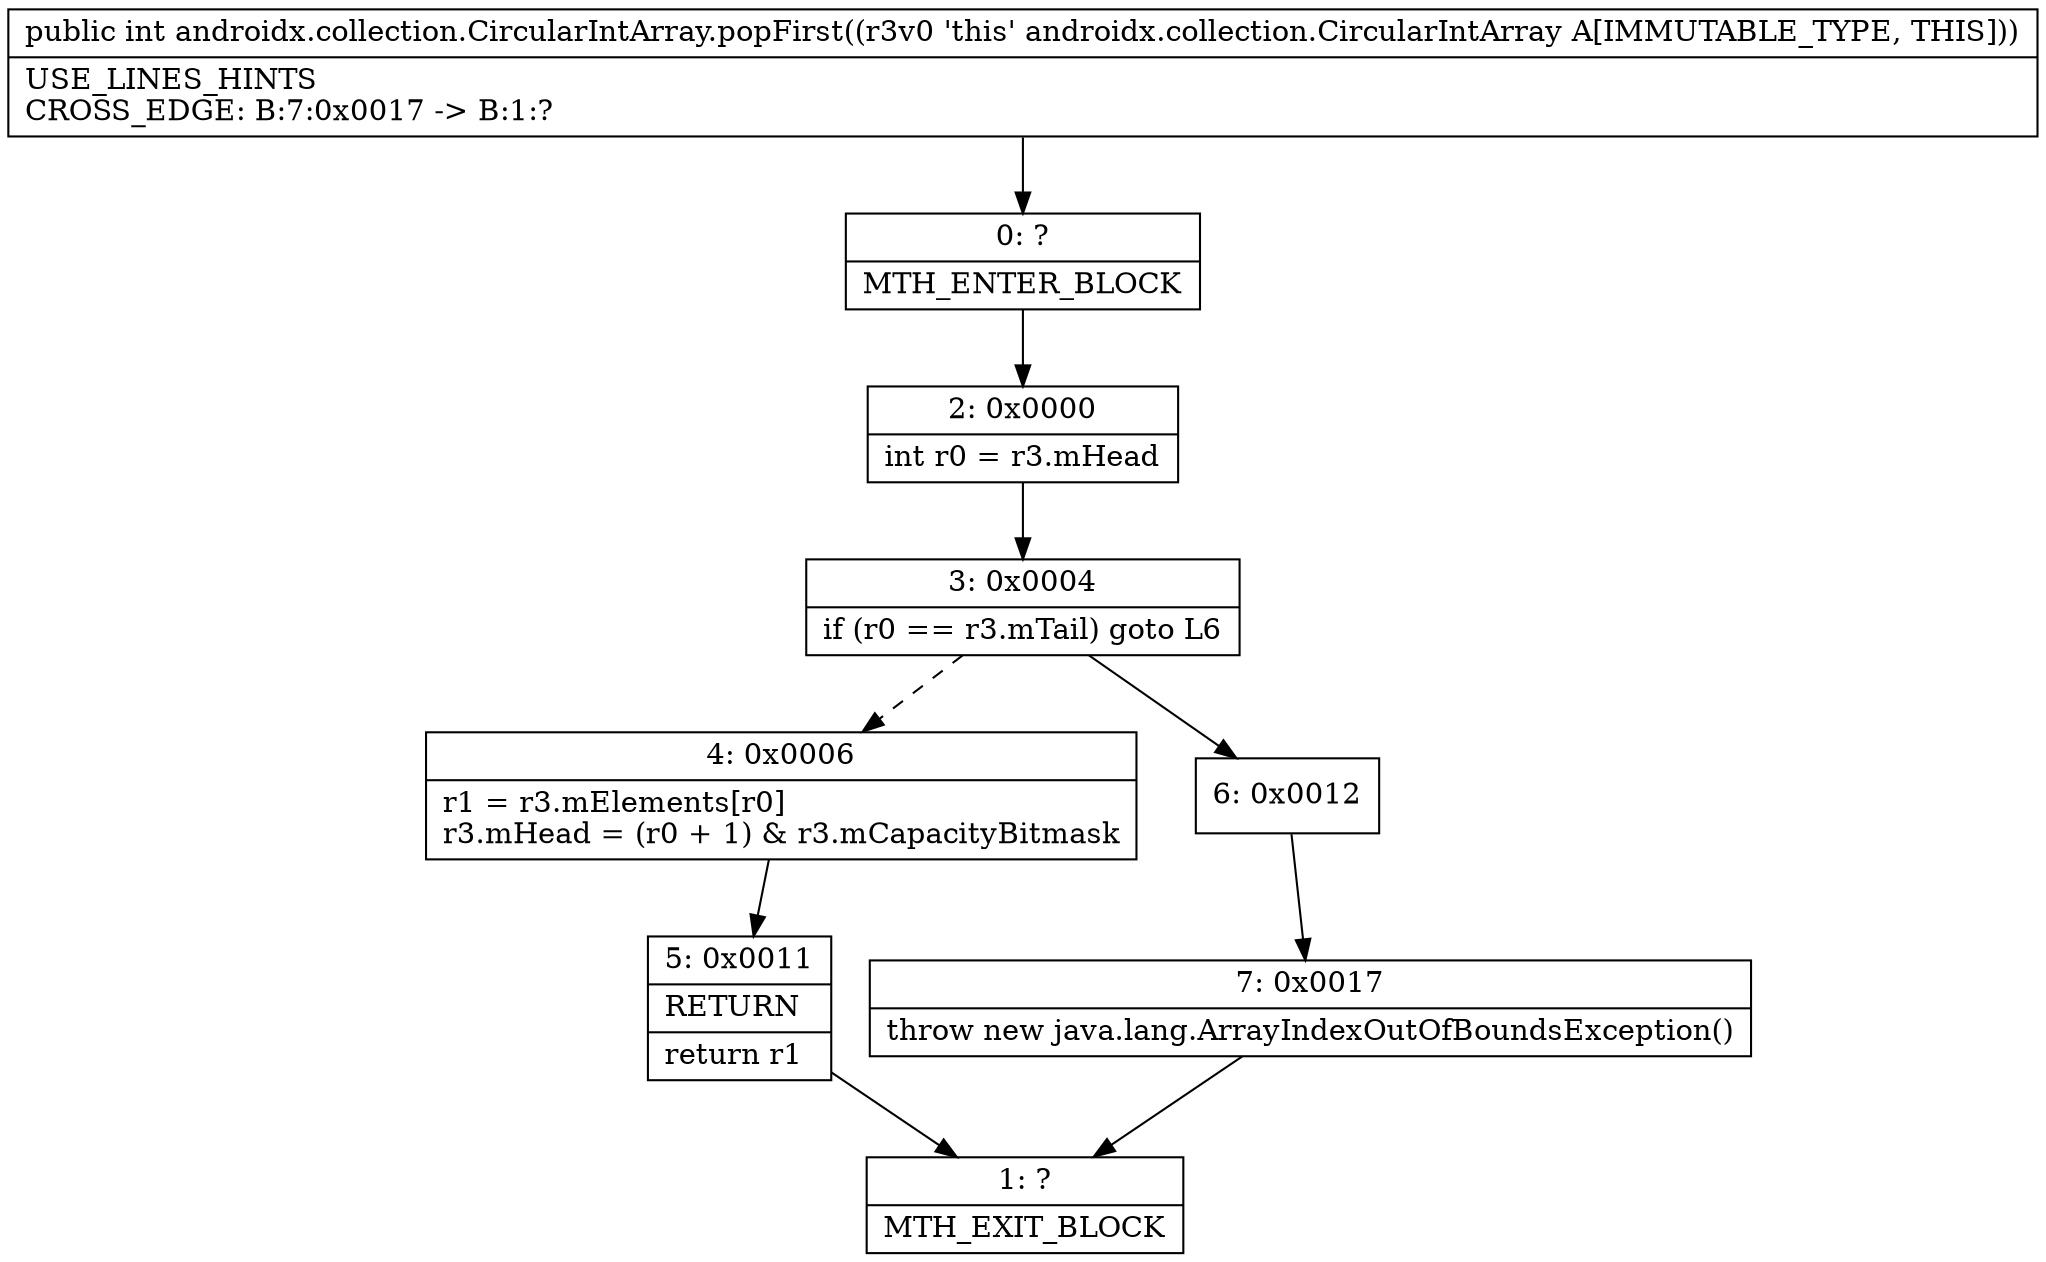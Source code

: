 digraph "CFG forandroidx.collection.CircularIntArray.popFirst()I" {
Node_0 [shape=record,label="{0\:\ ?|MTH_ENTER_BLOCK\l}"];
Node_2 [shape=record,label="{2\:\ 0x0000|int r0 = r3.mHead\l}"];
Node_3 [shape=record,label="{3\:\ 0x0004|if (r0 == r3.mTail) goto L6\l}"];
Node_4 [shape=record,label="{4\:\ 0x0006|r1 = r3.mElements[r0]\lr3.mHead = (r0 + 1) & r3.mCapacityBitmask\l}"];
Node_5 [shape=record,label="{5\:\ 0x0011|RETURN\l|return r1\l}"];
Node_1 [shape=record,label="{1\:\ ?|MTH_EXIT_BLOCK\l}"];
Node_6 [shape=record,label="{6\:\ 0x0012}"];
Node_7 [shape=record,label="{7\:\ 0x0017|throw new java.lang.ArrayIndexOutOfBoundsException()\l}"];
MethodNode[shape=record,label="{public int androidx.collection.CircularIntArray.popFirst((r3v0 'this' androidx.collection.CircularIntArray A[IMMUTABLE_TYPE, THIS]))  | USE_LINES_HINTS\lCROSS_EDGE: B:7:0x0017 \-\> B:1:?\l}"];
MethodNode -> Node_0;Node_0 -> Node_2;
Node_2 -> Node_3;
Node_3 -> Node_4[style=dashed];
Node_3 -> Node_6;
Node_4 -> Node_5;
Node_5 -> Node_1;
Node_6 -> Node_7;
Node_7 -> Node_1;
}

